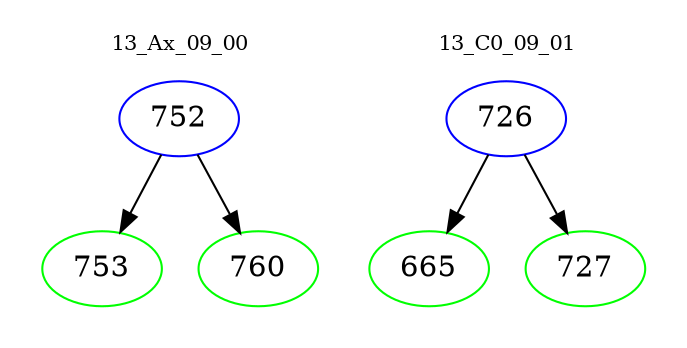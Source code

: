 digraph{
subgraph cluster_0 {
color = white
label = "13_Ax_09_00";
fontsize=10;
T0_752 [label="752", color="blue"]
T0_752 -> T0_753 [color="black"]
T0_753 [label="753", color="green"]
T0_752 -> T0_760 [color="black"]
T0_760 [label="760", color="green"]
}
subgraph cluster_1 {
color = white
label = "13_C0_09_01";
fontsize=10;
T1_726 [label="726", color="blue"]
T1_726 -> T1_665 [color="black"]
T1_665 [label="665", color="green"]
T1_726 -> T1_727 [color="black"]
T1_727 [label="727", color="green"]
}
}
